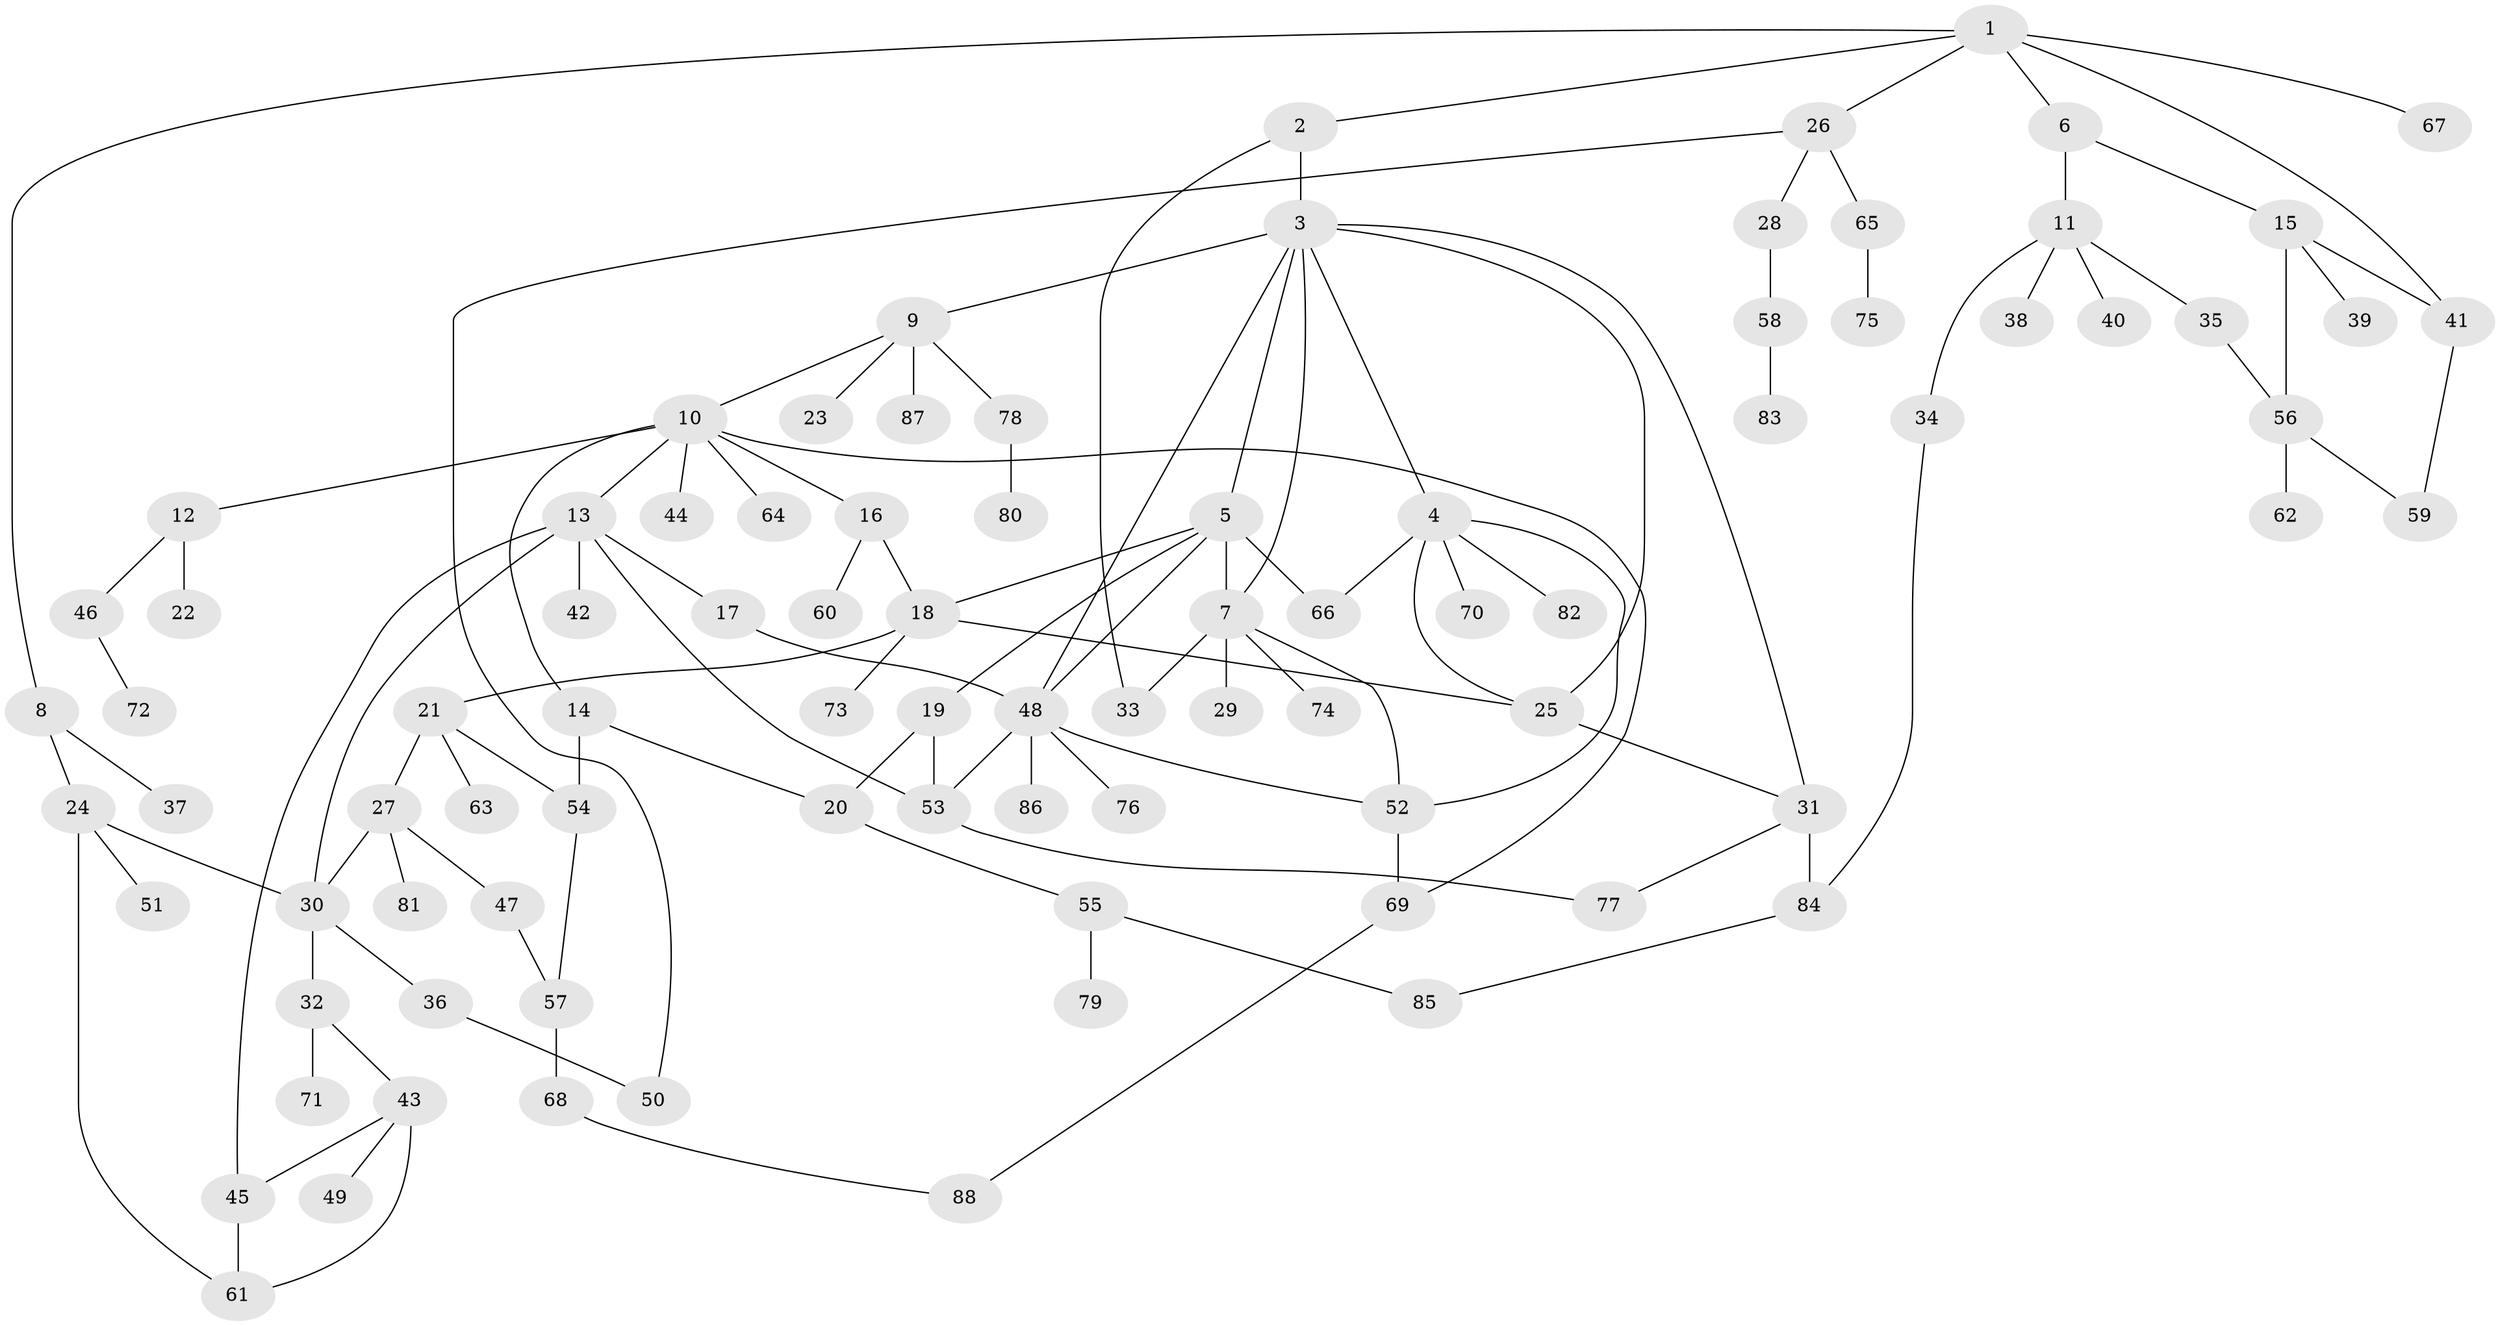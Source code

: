// Generated by graph-tools (version 1.1) at 2025/13/03/09/25 04:13:17]
// undirected, 88 vertices, 117 edges
graph export_dot {
graph [start="1"]
  node [color=gray90,style=filled];
  1;
  2;
  3;
  4;
  5;
  6;
  7;
  8;
  9;
  10;
  11;
  12;
  13;
  14;
  15;
  16;
  17;
  18;
  19;
  20;
  21;
  22;
  23;
  24;
  25;
  26;
  27;
  28;
  29;
  30;
  31;
  32;
  33;
  34;
  35;
  36;
  37;
  38;
  39;
  40;
  41;
  42;
  43;
  44;
  45;
  46;
  47;
  48;
  49;
  50;
  51;
  52;
  53;
  54;
  55;
  56;
  57;
  58;
  59;
  60;
  61;
  62;
  63;
  64;
  65;
  66;
  67;
  68;
  69;
  70;
  71;
  72;
  73;
  74;
  75;
  76;
  77;
  78;
  79;
  80;
  81;
  82;
  83;
  84;
  85;
  86;
  87;
  88;
  1 -- 2;
  1 -- 6;
  1 -- 8;
  1 -- 26;
  1 -- 41;
  1 -- 67;
  2 -- 3;
  2 -- 33;
  3 -- 4;
  3 -- 5;
  3 -- 9;
  3 -- 25;
  3 -- 48;
  3 -- 31;
  3 -- 7;
  4 -- 70;
  4 -- 82;
  4 -- 25;
  4 -- 52;
  4 -- 66;
  5 -- 7;
  5 -- 19;
  5 -- 66;
  5 -- 48;
  5 -- 18;
  6 -- 11;
  6 -- 15;
  7 -- 29;
  7 -- 33;
  7 -- 74;
  7 -- 52;
  8 -- 24;
  8 -- 37;
  9 -- 10;
  9 -- 23;
  9 -- 78;
  9 -- 87;
  10 -- 12;
  10 -- 13;
  10 -- 14;
  10 -- 16;
  10 -- 44;
  10 -- 64;
  10 -- 69;
  11 -- 34;
  11 -- 35;
  11 -- 38;
  11 -- 40;
  12 -- 22;
  12 -- 46;
  13 -- 17;
  13 -- 30;
  13 -- 42;
  13 -- 45;
  13 -- 53;
  14 -- 20;
  14 -- 54;
  15 -- 39;
  15 -- 56;
  15 -- 41;
  16 -- 18;
  16 -- 60;
  17 -- 48;
  18 -- 21;
  18 -- 73;
  18 -- 25;
  19 -- 20;
  19 -- 53;
  20 -- 55;
  21 -- 27;
  21 -- 54;
  21 -- 63;
  24 -- 51;
  24 -- 30;
  24 -- 61;
  25 -- 31;
  26 -- 28;
  26 -- 50;
  26 -- 65;
  27 -- 47;
  27 -- 81;
  27 -- 30;
  28 -- 58;
  30 -- 32;
  30 -- 36;
  31 -- 84;
  31 -- 77;
  32 -- 43;
  32 -- 71;
  34 -- 84;
  35 -- 56;
  36 -- 50;
  41 -- 59;
  43 -- 45;
  43 -- 49;
  43 -- 61;
  45 -- 61;
  46 -- 72;
  47 -- 57;
  48 -- 52;
  48 -- 53;
  48 -- 76;
  48 -- 86;
  52 -- 69;
  53 -- 77;
  54 -- 57;
  55 -- 79;
  55 -- 85;
  56 -- 62;
  56 -- 59;
  57 -- 68;
  58 -- 83;
  65 -- 75;
  68 -- 88;
  69 -- 88;
  78 -- 80;
  84 -- 85;
}

